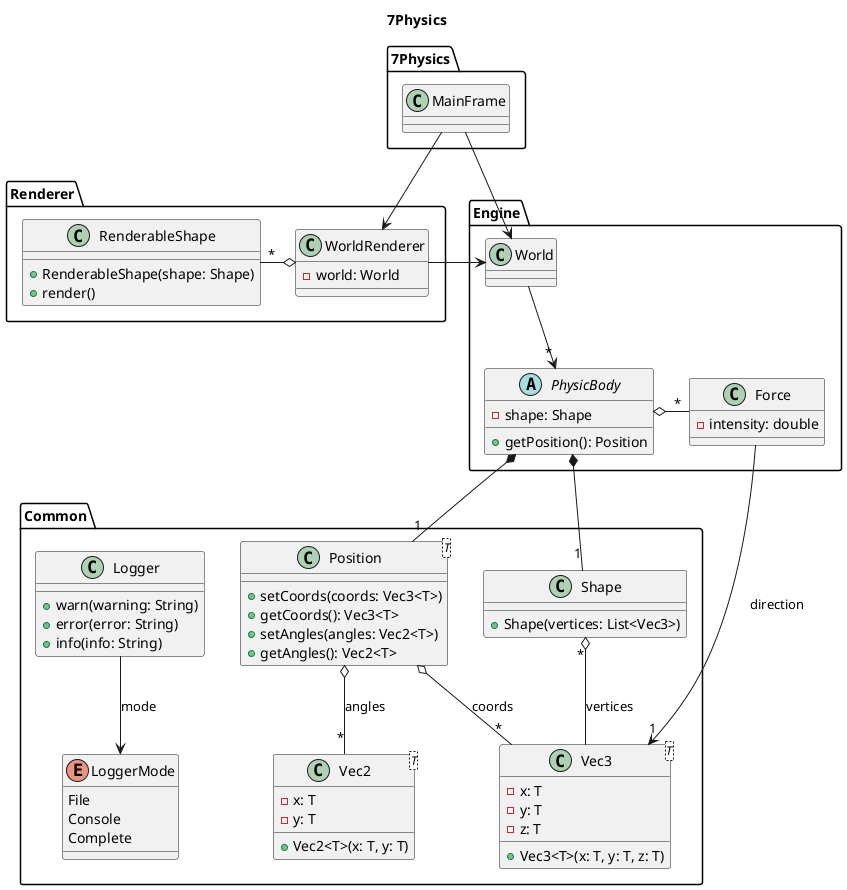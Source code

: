 @startuml

title 7Physics

package 7Physics {
    class MainFrame {
    
    }
}

package Engine {
    class World {
    
    }
    
    abstract PhysicBody {
        - shape: Shape
        + getPosition(): Position
    }
    
    class Force {
        - intensity: double
    }
    
    World --> "*" PhysicBody
    PhysicBody o- "*" Force
}

package Renderer {
    class WorldRenderer {
        - world: World
    }
    
    class RenderableShape {
        + RenderableShape(shape: Shape)
        + render()
    }
    
    RenderableShape "*" -o WorldRenderer
}

package Common {
    class Position<T> {
        + setCoords(coords: Vec3<T>)
        + getCoords(): Vec3<T>
        + setAngles(angles: Vec2<T>)
        + getAngles(): Vec2<T>
    }
    
    class Shape {
        + Shape(vertices: List<Vec3>)
    }
    
    class Vec3<T> {
        - x: T
        - y: T
        - z: T
        + Vec3<T>(x: T, y: T, z: T)
    }
    
    class Vec2<T> {
        - x: T
        - y: T
        + Vec2<T>(x: T, y: T)
    }
    
    class Logger {
        + warn(warning: String)
        + error(error: String)
        + info(info: String)
    }
    
    enum LoggerMode {
        File
        Console
        Complete
    }

    Logger --> LoggerMode: mode
    Position o-- "*" Vec3: coords
    Position o-- "*" Vec2: angles
    Shape "*" o-- Vec3: vertices

}

PhysicBody *-- "1" Position
PhysicBody *-- "1" Shape
Force --> "1" Vec3: direction

MainFrame --> World
MainFrame --> WorldRenderer
WorldRenderer -> World



@enduml

